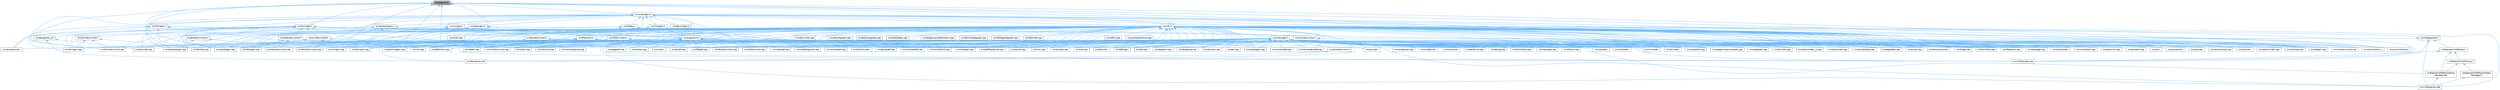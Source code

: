 digraph "src/section.h"
{
 // INTERACTIVE_SVG=YES
 // LATEX_PDF_SIZE
  bgcolor="transparent";
  edge [fontname=Helvetica,fontsize=10,labelfontname=Helvetica,labelfontsize=10];
  node [fontname=Helvetica,fontsize=10,shape=box,height=0.2,width=0.4];
  Node1 [id="Node000001",label="src/section.h",height=0.2,width=0.4,color="gray40", fillcolor="grey60", style="filled", fontcolor="black",tooltip=" "];
  Node1 -> Node2 [id="edge1_Node000001_Node000002",dir="back",color="steelblue1",style="solid",tooltip=" "];
  Node2 [id="Node000002",label="src/commentcnv.l",height=0.2,width=0.4,color="grey40", fillcolor="white", style="filled",URL="$d0/d47/commentcnv_8l.html",tooltip=" "];
  Node1 -> Node3 [id="edge2_Node000001_Node000003",dir="back",color="steelblue1",style="solid",tooltip=" "];
  Node3 [id="Node000003",label="src/commentscan.l",height=0.2,width=0.4,color="grey40", fillcolor="white", style="filled",URL="$d7/d5f/commentscan_8l.html",tooltip=" "];
  Node1 -> Node4 [id="edge3_Node000001_Node000004",dir="back",color="steelblue1",style="solid",tooltip=" "];
  Node4 [id="Node000004",label="src/definition.cpp",height=0.2,width=0.4,color="grey40", fillcolor="white", style="filled",URL="$d3/dea/definition_8cpp.html",tooltip=" "];
  Node1 -> Node5 [id="edge4_Node000001_Node000005",dir="back",color="steelblue1",style="solid",tooltip=" "];
  Node5 [id="Node000005",label="src/docbookgen.cpp",height=0.2,width=0.4,color="grey40", fillcolor="white", style="filled",URL="$d8/d29/docbookgen_8cpp.html",tooltip=" "];
  Node1 -> Node6 [id="edge5_Node000001_Node000006",dir="back",color="steelblue1",style="solid",tooltip=" "];
  Node6 [id="Node000006",label="src/docnode.h",height=0.2,width=0.4,color="grey40", fillcolor="white", style="filled",URL="$de/d2b/docnode_8h.html",tooltip=" "];
  Node6 -> Node7 [id="edge6_Node000006_Node000007",dir="back",color="steelblue1",style="solid",tooltip=" "];
  Node7 [id="Node000007",label="src/docbookvisitor.h",height=0.2,width=0.4,color="grey40", fillcolor="white", style="filled",URL="$de/dcd/docbookvisitor_8h.html",tooltip=" "];
  Node7 -> Node5 [id="edge7_Node000007_Node000005",dir="back",color="steelblue1",style="solid",tooltip=" "];
  Node7 -> Node8 [id="edge8_Node000007_Node000008",dir="back",color="steelblue1",style="solid",tooltip=" "];
  Node8 [id="Node000008",label="src/docbookvisitor.cpp",height=0.2,width=0.4,color="grey40", fillcolor="white", style="filled",URL="$dc/d05/docbookvisitor_8cpp.html",tooltip=" "];
  Node6 -> Node9 [id="edge9_Node000006_Node000009",dir="back",color="steelblue1",style="solid",tooltip=" "];
  Node9 [id="Node000009",label="src/docnode.cpp",height=0.2,width=0.4,color="grey40", fillcolor="white", style="filled",URL="$d0/d2b/docnode_8cpp.html",tooltip=" "];
  Node6 -> Node10 [id="edge10_Node000006_Node000010",dir="back",color="steelblue1",style="solid",tooltip=" "];
  Node10 [id="Node000010",label="src/docparser_p.h",height=0.2,width=0.4,color="grey40", fillcolor="white", style="filled",URL="$df/dc9/docparser__p_8h.html",tooltip="Private header shared between docparser.cpp and docnode.cpp."];
  Node10 -> Node9 [id="edge11_Node000010_Node000009",dir="back",color="steelblue1",style="solid",tooltip=" "];
  Node10 -> Node11 [id="edge12_Node000010_Node000011",dir="back",color="steelblue1",style="solid",tooltip=" "];
  Node11 [id="Node000011",label="src/docparser.cpp",height=0.2,width=0.4,color="grey40", fillcolor="white", style="filled",URL="$da/d17/docparser_8cpp.html",tooltip=" "];
  Node6 -> Node12 [id="edge13_Node000006_Node000012",dir="back",color="steelblue1",style="solid",tooltip=" "];
  Node12 [id="Node000012",label="src/doctokenizer.l",height=0.2,width=0.4,color="grey40", fillcolor="white", style="filled",URL="$d1/d39/doctokenizer_8l.html",tooltip=" "];
  Node6 -> Node13 [id="edge14_Node000006_Node000013",dir="back",color="steelblue1",style="solid",tooltip=" "];
  Node13 [id="Node000013",label="src/dotfilepatcher.cpp",height=0.2,width=0.4,color="grey40", fillcolor="white", style="filled",URL="$d9/d92/dotfilepatcher_8cpp.html",tooltip=" "];
  Node6 -> Node14 [id="edge15_Node000006_Node000014",dir="back",color="steelblue1",style="solid",tooltip=" "];
  Node14 [id="Node000014",label="src/htmldocvisitor.h",height=0.2,width=0.4,color="grey40", fillcolor="white", style="filled",URL="$d0/d71/htmldocvisitor_8h.html",tooltip=" "];
  Node14 -> Node15 [id="edge16_Node000014_Node000015",dir="back",color="steelblue1",style="solid",tooltip=" "];
  Node15 [id="Node000015",label="src/ftvhelp.cpp",height=0.2,width=0.4,color="grey40", fillcolor="white", style="filled",URL="$db/d41/ftvhelp_8cpp.html",tooltip=" "];
  Node14 -> Node16 [id="edge17_Node000014_Node000016",dir="back",color="steelblue1",style="solid",tooltip=" "];
  Node16 [id="Node000016",label="src/htmldocvisitor.cpp",height=0.2,width=0.4,color="grey40", fillcolor="white", style="filled",URL="$da/db0/htmldocvisitor_8cpp.html",tooltip=" "];
  Node14 -> Node17 [id="edge18_Node000014_Node000017",dir="back",color="steelblue1",style="solid",tooltip=" "];
  Node17 [id="Node000017",label="src/htmlgen.cpp",height=0.2,width=0.4,color="grey40", fillcolor="white", style="filled",URL="$d8/d6e/htmlgen_8cpp.html",tooltip=" "];
  Node6 -> Node17 [id="edge19_Node000006_Node000017",dir="back",color="steelblue1",style="solid",tooltip=" "];
  Node6 -> Node18 [id="edge20_Node000006_Node000018",dir="back",color="steelblue1",style="solid",tooltip=" "];
  Node18 [id="Node000018",label="src/latexdocvisitor.h",height=0.2,width=0.4,color="grey40", fillcolor="white", style="filled",URL="$d8/d99/latexdocvisitor_8h.html",tooltip=" "];
  Node18 -> Node19 [id="edge21_Node000018_Node000019",dir="back",color="steelblue1",style="solid",tooltip=" "];
  Node19 [id="Node000019",label="src/latexdocvisitor.cpp",height=0.2,width=0.4,color="grey40", fillcolor="white", style="filled",URL="$d1/d4e/latexdocvisitor_8cpp.html",tooltip=" "];
  Node18 -> Node20 [id="edge22_Node000018_Node000020",dir="back",color="steelblue1",style="solid",tooltip=" "];
  Node20 [id="Node000020",label="src/latexgen.cpp",height=0.2,width=0.4,color="grey40", fillcolor="white", style="filled",URL="$d4/d42/latexgen_8cpp.html",tooltip=" "];
  Node18 -> Node21 [id="edge23_Node000018_Node000021",dir="back",color="steelblue1",style="solid",tooltip=" "];
  Node21 [id="Node000021",label="src/util.cpp",height=0.2,width=0.4,color="grey40", fillcolor="white", style="filled",URL="$df/d2d/util_8cpp.html",tooltip=" "];
  Node6 -> Node20 [id="edge24_Node000006_Node000020",dir="back",color="steelblue1",style="solid",tooltip=" "];
  Node6 -> Node22 [id="edge25_Node000006_Node000022",dir="back",color="steelblue1",style="solid",tooltip=" "];
  Node22 [id="Node000022",label="src/layout.cpp",height=0.2,width=0.4,color="grey40", fillcolor="white", style="filled",URL="$db/d16/layout_8cpp.html",tooltip=" "];
  Node6 -> Node23 [id="edge26_Node000006_Node000023",dir="back",color="steelblue1",style="solid",tooltip=" "];
  Node23 [id="Node000023",label="src/mandocvisitor.h",height=0.2,width=0.4,color="grey40", fillcolor="white", style="filled",URL="$d6/d6e/mandocvisitor_8h.html",tooltip=" "];
  Node23 -> Node24 [id="edge27_Node000023_Node000024",dir="back",color="steelblue1",style="solid",tooltip=" "];
  Node24 [id="Node000024",label="src/mandocvisitor.cpp",height=0.2,width=0.4,color="grey40", fillcolor="white", style="filled",URL="$d8/dde/mandocvisitor_8cpp.html",tooltip=" "];
  Node23 -> Node25 [id="edge28_Node000023_Node000025",dir="back",color="steelblue1",style="solid",tooltip=" "];
  Node25 [id="Node000025",label="src/mangen.cpp",height=0.2,width=0.4,color="grey40", fillcolor="white", style="filled",URL="$d7/de7/mangen_8cpp.html",tooltip=" "];
  Node6 -> Node26 [id="edge29_Node000006_Node000026",dir="back",color="steelblue1",style="solid",tooltip=" "];
  Node26 [id="Node000026",label="src/msc.cpp",height=0.2,width=0.4,color="grey40", fillcolor="white", style="filled",URL="$db/d33/msc_8cpp.html",tooltip=" "];
  Node6 -> Node27 [id="edge30_Node000006_Node000027",dir="back",color="steelblue1",style="solid",tooltip=" "];
  Node27 [id="Node000027",label="src/perlmodgen.cpp",height=0.2,width=0.4,color="grey40", fillcolor="white", style="filled",URL="$de/dd0/perlmodgen_8cpp.html",tooltip=" "];
  Node6 -> Node28 [id="edge31_Node000006_Node000028",dir="back",color="steelblue1",style="solid",tooltip=" "];
  Node28 [id="Node000028",label="src/rtfdocvisitor.h",height=0.2,width=0.4,color="grey40", fillcolor="white", style="filled",URL="$d1/da7/rtfdocvisitor_8h.html",tooltip=" "];
  Node28 -> Node29 [id="edge32_Node000028_Node000029",dir="back",color="steelblue1",style="solid",tooltip=" "];
  Node29 [id="Node000029",label="src/rtfdocvisitor.cpp",height=0.2,width=0.4,color="grey40", fillcolor="white", style="filled",URL="$de/d9a/rtfdocvisitor_8cpp.html",tooltip=" "];
  Node28 -> Node30 [id="edge33_Node000028_Node000030",dir="back",color="steelblue1",style="solid",tooltip=" "];
  Node30 [id="Node000030",label="src/rtfgen.cpp",height=0.2,width=0.4,color="grey40", fillcolor="white", style="filled",URL="$d0/d9c/rtfgen_8cpp.html",tooltip=" "];
  Node6 -> Node31 [id="edge34_Node000006_Node000031",dir="back",color="steelblue1",style="solid",tooltip=" "];
  Node31 [id="Node000031",label="src/sqlite3gen.cpp",height=0.2,width=0.4,color="grey40", fillcolor="white", style="filled",URL="$d8/df8/sqlite3gen_8cpp.html",tooltip=" "];
  Node6 -> Node32 [id="edge35_Node000006_Node000032",dir="back",color="steelblue1",style="solid",tooltip=" "];
  Node32 [id="Node000032",label="src/textdocvisitor.h",height=0.2,width=0.4,color="grey40", fillcolor="white", style="filled",URL="$dd/d66/textdocvisitor_8h.html",tooltip=" "];
  Node32 -> Node33 [id="edge36_Node000032_Node000033",dir="back",color="steelblue1",style="solid",tooltip=" "];
  Node33 [id="Node000033",label="src/textdocvisitor.cpp",height=0.2,width=0.4,color="grey40", fillcolor="white", style="filled",URL="$d3/da6/textdocvisitor_8cpp.html",tooltip=" "];
  Node32 -> Node21 [id="edge37_Node000032_Node000021",dir="back",color="steelblue1",style="solid",tooltip=" "];
  Node6 -> Node34 [id="edge38_Node000006_Node000034",dir="back",color="steelblue1",style="solid",tooltip=" "];
  Node34 [id="Node000034",label="src/xmldocvisitor.h",height=0.2,width=0.4,color="grey40", fillcolor="white", style="filled",URL="$df/d2b/xmldocvisitor_8h.html",tooltip=" "];
  Node34 -> Node31 [id="edge39_Node000034_Node000031",dir="back",color="steelblue1",style="solid",tooltip=" "];
  Node34 -> Node35 [id="edge40_Node000034_Node000035",dir="back",color="steelblue1",style="solid",tooltip=" "];
  Node35 [id="Node000035",label="src/xmldocvisitor.cpp",height=0.2,width=0.4,color="grey40", fillcolor="white", style="filled",URL="$dd/db6/xmldocvisitor_8cpp.html",tooltip=" "];
  Node34 -> Node36 [id="edge41_Node000034_Node000036",dir="back",color="steelblue1",style="solid",tooltip=" "];
  Node36 [id="Node000036",label="src/xmlgen.cpp",height=0.2,width=0.4,color="grey40", fillcolor="white", style="filled",URL="$d0/dc3/xmlgen_8cpp.html",tooltip=" "];
  Node1 -> Node12 [id="edge42_Node000001_Node000012",dir="back",color="steelblue1",style="solid",tooltip=" "];
  Node1 -> Node37 [id="edge43_Node000001_Node000037",dir="back",color="steelblue1",style="solid",tooltip=" "];
  Node37 [id="Node000037",label="src/entry.cpp",height=0.2,width=0.4,color="grey40", fillcolor="white", style="filled",URL="$d2/dd2/entry_8cpp.html",tooltip=" "];
  Node1 -> Node38 [id="edge44_Node000001_Node000038",dir="back",color="steelblue1",style="solid",tooltip=" "];
  Node38 [id="Node000038",label="src/outputgen.h",height=0.2,width=0.4,color="grey40", fillcolor="white", style="filled",URL="$df/d06/outputgen_8h.html",tooltip=" "];
  Node38 -> Node39 [id="edge45_Node000038_Node000039",dir="back",color="steelblue1",style="solid",tooltip=" "];
  Node39 [id="Node000039",label="src/defgen.cpp",height=0.2,width=0.4,color="grey40", fillcolor="white", style="filled",URL="$d3/d17/defgen_8cpp.html",tooltip=" "];
  Node38 -> Node40 [id="edge46_Node000038_Node000040",dir="back",color="steelblue1",style="solid",tooltip=" "];
  Node40 [id="Node000040",label="src/devnullgen.h",height=0.2,width=0.4,color="grey40", fillcolor="white", style="filled",URL="$d8/de5/devnullgen_8h.html",tooltip=" "];
  Node40 -> Node41 [id="edge47_Node000040_Node000041",dir="back",color="steelblue1",style="solid",tooltip=" "];
  Node41 [id="Node000041",label="src/outputlist.h",height=0.2,width=0.4,color="grey40", fillcolor="white", style="filled",URL="$d2/db9/outputlist_8h.html",tooltip=" "];
  Node41 -> Node42 [id="edge48_Node000041_Node000042",dir="back",color="steelblue1",style="solid",tooltip=" "];
  Node42 [id="Node000042",label="src/classdef.cpp",height=0.2,width=0.4,color="grey40", fillcolor="white", style="filled",URL="$de/d89/classdef_8cpp.html",tooltip=" "];
  Node41 -> Node43 [id="edge49_Node000041_Node000043",dir="back",color="steelblue1",style="solid",tooltip=" "];
  Node43 [id="Node000043",label="src/classlist.cpp",height=0.2,width=0.4,color="grey40", fillcolor="white", style="filled",URL="$d6/d10/classlist_8cpp.html",tooltip=" "];
  Node41 -> Node44 [id="edge50_Node000041_Node000044",dir="back",color="steelblue1",style="solid",tooltip=" "];
  Node44 [id="Node000044",label="src/code.l",height=0.2,width=0.4,color="grey40", fillcolor="white", style="filled",URL="$da/d1f/code_8l.html",tooltip=" "];
  Node41 -> Node45 [id="edge51_Node000041_Node000045",dir="back",color="steelblue1",style="solid",tooltip=" "];
  Node45 [id="Node000045",label="src/codefragment.cpp",height=0.2,width=0.4,color="grey40", fillcolor="white", style="filled",URL="$dd/d4a/codefragment_8cpp.html",tooltip=" "];
  Node41 -> Node46 [id="edge52_Node000041_Node000046",dir="back",color="steelblue1",style="solid",tooltip=" "];
  Node46 [id="Node000046",label="src/conceptdef.cpp",height=0.2,width=0.4,color="grey40", fillcolor="white", style="filled",URL="$d8/d0a/conceptdef_8cpp.html",tooltip=" "];
  Node41 -> Node4 [id="edge53_Node000041_Node000004",dir="back",color="steelblue1",style="solid",tooltip=" "];
  Node41 -> Node47 [id="edge54_Node000041_Node000047",dir="back",color="steelblue1",style="solid",tooltip=" "];
  Node47 [id="Node000047",label="src/dirdef.cpp",height=0.2,width=0.4,color="grey40", fillcolor="white", style="filled",URL="$d8/d52/dirdef_8cpp.html",tooltip=" "];
  Node41 -> Node5 [id="edge55_Node000041_Node000005",dir="back",color="steelblue1",style="solid",tooltip=" "];
  Node41 -> Node48 [id="edge56_Node000041_Node000048",dir="back",color="steelblue1",style="solid",tooltip=" "];
  Node48 [id="Node000048",label="src/doxygen.cpp",height=0.2,width=0.4,color="grey40", fillcolor="white", style="filled",URL="$dc/d98/doxygen_8cpp.html",tooltip=" "];
  Node41 -> Node49 [id="edge57_Node000041_Node000049",dir="back",color="steelblue1",style="solid",tooltip=" "];
  Node49 [id="Node000049",label="src/filedef.cpp",height=0.2,width=0.4,color="grey40", fillcolor="white", style="filled",URL="$d6/ddc/filedef_8cpp.html",tooltip=" "];
  Node41 -> Node50 [id="edge58_Node000041_Node000050",dir="back",color="steelblue1",style="solid",tooltip=" "];
  Node50 [id="Node000050",label="src/fileparser.cpp",height=0.2,width=0.4,color="grey40", fillcolor="white", style="filled",URL="$d9/d74/fileparser_8cpp.html",tooltip=" "];
  Node41 -> Node51 [id="edge59_Node000041_Node000051",dir="back",color="steelblue1",style="solid",tooltip=" "];
  Node51 [id="Node000051",label="src/fortrancode.l",height=0.2,width=0.4,color="grey40", fillcolor="white", style="filled",URL="$d9/d5b/fortrancode_8l.html",tooltip=" "];
  Node41 -> Node15 [id="edge60_Node000041_Node000015",dir="back",color="steelblue1",style="solid",tooltip=" "];
  Node41 -> Node52 [id="edge61_Node000041_Node000052",dir="back",color="steelblue1",style="solid",tooltip=" "];
  Node52 [id="Node000052",label="src/groupdef.cpp",height=0.2,width=0.4,color="grey40", fillcolor="white", style="filled",URL="$d6/d42/groupdef_8cpp.html",tooltip=" "];
  Node41 -> Node16 [id="edge62_Node000041_Node000016",dir="back",color="steelblue1",style="solid",tooltip=" "];
  Node41 -> Node17 [id="edge63_Node000041_Node000017",dir="back",color="steelblue1",style="solid",tooltip=" "];
  Node41 -> Node53 [id="edge64_Node000041_Node000053",dir="back",color="steelblue1",style="solid",tooltip=" "];
  Node53 [id="Node000053",label="src/index.cpp",height=0.2,width=0.4,color="grey40", fillcolor="white", style="filled",URL="$db/d14/index_8cpp.html",tooltip="This file contains functions for the various index pages."];
  Node41 -> Node19 [id="edge65_Node000041_Node000019",dir="back",color="steelblue1",style="solid",tooltip=" "];
  Node41 -> Node20 [id="edge66_Node000041_Node000020",dir="back",color="steelblue1",style="solid",tooltip=" "];
  Node41 -> Node54 [id="edge67_Node000041_Node000054",dir="back",color="steelblue1",style="solid",tooltip=" "];
  Node54 [id="Node000054",label="src/lexcode.l",height=0.2,width=0.4,color="grey40", fillcolor="white", style="filled",URL="$d0/d7e/lexcode_8l.html",tooltip=" "];
  Node41 -> Node25 [id="edge68_Node000041_Node000025",dir="back",color="steelblue1",style="solid",tooltip=" "];
  Node41 -> Node55 [id="edge69_Node000041_Node000055",dir="back",color="steelblue1",style="solid",tooltip=" "];
  Node55 [id="Node000055",label="src/memberdef.cpp",height=0.2,width=0.4,color="grey40", fillcolor="white", style="filled",URL="$d0/d72/memberdef_8cpp.html",tooltip=" "];
  Node41 -> Node56 [id="edge70_Node000041_Node000056",dir="back",color="steelblue1",style="solid",tooltip=" "];
  Node56 [id="Node000056",label="src/membergroup.cpp",height=0.2,width=0.4,color="grey40", fillcolor="white", style="filled",URL="$d6/d18/membergroup_8cpp.html",tooltip=" "];
  Node41 -> Node57 [id="edge71_Node000041_Node000057",dir="back",color="steelblue1",style="solid",tooltip=" "];
  Node57 [id="Node000057",label="src/memberlist.cpp",height=0.2,width=0.4,color="grey40", fillcolor="white", style="filled",URL="$d0/d14/memberlist_8cpp.html",tooltip=" "];
  Node41 -> Node58 [id="edge72_Node000041_Node000058",dir="back",color="steelblue1",style="solid",tooltip=" "];
  Node58 [id="Node000058",label="src/moduledef.cpp",height=0.2,width=0.4,color="grey40", fillcolor="white", style="filled",URL="$dd/d5c/moduledef_8cpp.html",tooltip=" "];
  Node41 -> Node59 [id="edge73_Node000041_Node000059",dir="back",color="steelblue1",style="solid",tooltip=" "];
  Node59 [id="Node000059",label="src/namespacedef.cpp",height=0.2,width=0.4,color="grey40", fillcolor="white", style="filled",URL="$d7/d1c/namespacedef_8cpp.html",tooltip=" "];
  Node41 -> Node60 [id="edge74_Node000041_Node000060",dir="back",color="steelblue1",style="solid",tooltip=" "];
  Node60 [id="Node000060",label="src/outputlist.cpp",height=0.2,width=0.4,color="grey40", fillcolor="white", style="filled",URL="$db/dd8/outputlist_8cpp.html",tooltip=" "];
  Node41 -> Node61 [id="edge75_Node000041_Node000061",dir="back",color="steelblue1",style="solid",tooltip=" "];
  Node61 [id="Node000061",label="src/pagedef.cpp",height=0.2,width=0.4,color="grey40", fillcolor="white", style="filled",URL="$d9/db4/pagedef_8cpp.html",tooltip=" "];
  Node41 -> Node62 [id="edge76_Node000041_Node000062",dir="back",color="steelblue1",style="solid",tooltip=" "];
  Node62 [id="Node000062",label="src/pycode.l",height=0.2,width=0.4,color="grey40", fillcolor="white", style="filled",URL="$d3/ded/pycode_8l.html",tooltip=" "];
  Node41 -> Node30 [id="edge77_Node000041_Node000030",dir="back",color="steelblue1",style="solid",tooltip=" "];
  Node41 -> Node63 [id="edge78_Node000041_Node000063",dir="back",color="steelblue1",style="solid",tooltip=" "];
  Node63 [id="Node000063",label="src/sqlcode.l",height=0.2,width=0.4,color="grey40", fillcolor="white", style="filled",URL="$d2/dda/sqlcode_8l.html",tooltip=" "];
  Node41 -> Node31 [id="edge79_Node000041_Node000031",dir="back",color="steelblue1",style="solid",tooltip=" "];
  Node41 -> Node64 [id="edge80_Node000041_Node000064",dir="back",color="steelblue1",style="solid",tooltip=" "];
  Node64 [id="Node000064",label="src/tooltip.cpp",height=0.2,width=0.4,color="grey40", fillcolor="white", style="filled",URL="$d7/d56/tooltip_8cpp.html",tooltip=" "];
  Node41 -> Node21 [id="edge81_Node000041_Node000021",dir="back",color="steelblue1",style="solid",tooltip=" "];
  Node41 -> Node65 [id="edge82_Node000041_Node000065",dir="back",color="steelblue1",style="solid",tooltip=" "];
  Node65 [id="Node000065",label="src/vhdlcode.l",height=0.2,width=0.4,color="grey40", fillcolor="white", style="filled",URL="$d5/d6a/vhdlcode_8l.html",tooltip=" "];
  Node41 -> Node66 [id="edge83_Node000041_Node000066",dir="back",color="steelblue1",style="solid",tooltip=" "];
  Node66 [id="Node000066",label="src/vhdldocgen.cpp",height=0.2,width=0.4,color="grey40", fillcolor="white", style="filled",URL="$de/dea/vhdldocgen_8cpp.html",tooltip=" "];
  Node41 -> Node67 [id="edge84_Node000041_Node000067",dir="back",color="steelblue1",style="solid",tooltip=" "];
  Node67 [id="Node000067",label="src/vhdljjparser.cpp",height=0.2,width=0.4,color="grey40", fillcolor="white", style="filled",URL="$d1/d86/vhdljjparser_8cpp.html",tooltip=" "];
  Node41 -> Node68 [id="edge85_Node000041_Node000068",dir="back",color="steelblue1",style="solid",tooltip=" "];
  Node68 [id="Node000068",label="src/xmlcode.l",height=0.2,width=0.4,color="grey40", fillcolor="white", style="filled",URL="$dc/dc1/xmlcode_8l.html",tooltip=" "];
  Node41 -> Node36 [id="edge86_Node000041_Node000036",dir="back",color="steelblue1",style="solid",tooltip=" "];
  Node38 -> Node5 [id="edge87_Node000038_Node000005",dir="back",color="steelblue1",style="solid",tooltip=" "];
  Node38 -> Node69 [id="edge88_Node000038_Node000069",dir="back",color="steelblue1",style="solid",tooltip=" "];
  Node69 [id="Node000069",label="src/docbookgen.h",height=0.2,width=0.4,color="grey40", fillcolor="white", style="filled",URL="$de/dea/docbookgen_8h.html",tooltip=" "];
  Node69 -> Node5 [id="edge89_Node000069_Node000005",dir="back",color="steelblue1",style="solid",tooltip=" "];
  Node69 -> Node8 [id="edge90_Node000069_Node000008",dir="back",color="steelblue1",style="solid",tooltip=" "];
  Node69 -> Node48 [id="edge91_Node000069_Node000048",dir="back",color="steelblue1",style="solid",tooltip=" "];
  Node69 -> Node41 [id="edge92_Node000069_Node000041",dir="back",color="steelblue1",style="solid",tooltip=" "];
  Node38 -> Node8 [id="edge93_Node000038_Node000008",dir="back",color="steelblue1",style="solid",tooltip=" "];
  Node38 -> Node50 [id="edge94_Node000038_Node000050",dir="back",color="steelblue1",style="solid",tooltip=" "];
  Node38 -> Node16 [id="edge95_Node000038_Node000016",dir="back",color="steelblue1",style="solid",tooltip=" "];
  Node38 -> Node70 [id="edge96_Node000038_Node000070",dir="back",color="steelblue1",style="solid",tooltip=" "];
  Node70 [id="Node000070",label="src/htmlgen.h",height=0.2,width=0.4,color="grey40", fillcolor="white", style="filled",URL="$d8/d56/htmlgen_8h.html",tooltip=" "];
  Node70 -> Node48 [id="edge97_Node000070_Node000048",dir="back",color="steelblue1",style="solid",tooltip=" "];
  Node70 -> Node15 [id="edge98_Node000070_Node000015",dir="back",color="steelblue1",style="solid",tooltip=" "];
  Node70 -> Node16 [id="edge99_Node000070_Node000016",dir="back",color="steelblue1",style="solid",tooltip=" "];
  Node70 -> Node17 [id="edge100_Node000070_Node000017",dir="back",color="steelblue1",style="solid",tooltip=" "];
  Node70 -> Node53 [id="edge101_Node000070_Node000053",dir="back",color="steelblue1",style="solid",tooltip=" "];
  Node70 -> Node41 [id="edge102_Node000070_Node000041",dir="back",color="steelblue1",style="solid",tooltip=" "];
  Node38 -> Node19 [id="edge103_Node000038_Node000019",dir="back",color="steelblue1",style="solid",tooltip=" "];
  Node38 -> Node71 [id="edge104_Node000038_Node000071",dir="back",color="steelblue1",style="solid",tooltip=" "];
  Node71 [id="Node000071",label="src/latexgen.h",height=0.2,width=0.4,color="grey40", fillcolor="white", style="filled",URL="$d6/d9c/latexgen_8h.html",tooltip=" "];
  Node71 -> Node48 [id="edge105_Node000071_Node000048",dir="back",color="steelblue1",style="solid",tooltip=" "];
  Node71 -> Node72 [id="edge106_Node000071_Node000072",dir="back",color="steelblue1",style="solid",tooltip=" "];
  Node72 [id="Node000072",label="src/formula.cpp",height=0.2,width=0.4,color="grey40", fillcolor="white", style="filled",URL="$d7/d5b/formula_8cpp.html",tooltip=" "];
  Node71 -> Node19 [id="edge107_Node000071_Node000019",dir="back",color="steelblue1",style="solid",tooltip=" "];
  Node71 -> Node20 [id="edge108_Node000071_Node000020",dir="back",color="steelblue1",style="solid",tooltip=" "];
  Node71 -> Node41 [id="edge109_Node000071_Node000041",dir="back",color="steelblue1",style="solid",tooltip=" "];
  Node38 -> Node54 [id="edge110_Node000038_Node000054",dir="back",color="steelblue1",style="solid",tooltip=" "];
  Node38 -> Node24 [id="edge111_Node000038_Node000024",dir="back",color="steelblue1",style="solid",tooltip=" "];
  Node38 -> Node73 [id="edge112_Node000038_Node000073",dir="back",color="steelblue1",style="solid",tooltip=" "];
  Node73 [id="Node000073",label="src/mangen.h",height=0.2,width=0.4,color="grey40", fillcolor="white", style="filled",URL="$da/dc0/mangen_8h.html",tooltip=" "];
  Node73 -> Node48 [id="edge113_Node000073_Node000048",dir="back",color="steelblue1",style="solid",tooltip=" "];
  Node73 -> Node25 [id="edge114_Node000073_Node000025",dir="back",color="steelblue1",style="solid",tooltip=" "];
  Node73 -> Node41 [id="edge115_Node000073_Node000041",dir="back",color="steelblue1",style="solid",tooltip=" "];
  Node38 -> Node74 [id="edge116_Node000038_Node000074",dir="back",color="steelblue1",style="solid",tooltip=" "];
  Node74 [id="Node000074",label="src/outputgen.cpp",height=0.2,width=0.4,color="grey40", fillcolor="white", style="filled",URL="$d0/d17/outputgen_8cpp.html",tooltip=" "];
  Node38 -> Node60 [id="edge117_Node000038_Node000060",dir="back",color="steelblue1",style="solid",tooltip=" "];
  Node38 -> Node41 [id="edge118_Node000038_Node000041",dir="back",color="steelblue1",style="solid",tooltip=" "];
  Node38 -> Node29 [id="edge119_Node000038_Node000029",dir="back",color="steelblue1",style="solid",tooltip=" "];
  Node38 -> Node75 [id="edge120_Node000038_Node000075",dir="back",color="steelblue1",style="solid",tooltip=" "];
  Node75 [id="Node000075",label="src/rtfgen.h",height=0.2,width=0.4,color="grey40", fillcolor="white", style="filled",URL="$d4/daa/rtfgen_8h.html",tooltip=" "];
  Node75 -> Node48 [id="edge121_Node000075_Node000048",dir="back",color="steelblue1",style="solid",tooltip=" "];
  Node75 -> Node41 [id="edge122_Node000075_Node000041",dir="back",color="steelblue1",style="solid",tooltip=" "];
  Node75 -> Node29 [id="edge123_Node000075_Node000029",dir="back",color="steelblue1",style="solid",tooltip=" "];
  Node75 -> Node30 [id="edge124_Node000075_Node000030",dir="back",color="steelblue1",style="solid",tooltip=" "];
  Node38 -> Node76 [id="edge125_Node000038_Node000076",dir="back",color="steelblue1",style="solid",tooltip=" "];
  Node76 [id="Node000076",label="src/util.h",height=0.2,width=0.4,color="grey40", fillcolor="white", style="filled",URL="$d8/d3c/util_8h.html",tooltip="A bunch of utility functions."];
  Node76 -> Node77 [id="edge126_Node000076_Node000077",dir="back",color="steelblue1",style="solid",tooltip=" "];
  Node77 [id="Node000077",label="src/aliases.cpp",height=0.2,width=0.4,color="grey40", fillcolor="white", style="filled",URL="$d5/dd8/aliases_8cpp.html",tooltip=" "];
  Node76 -> Node78 [id="edge127_Node000076_Node000078",dir="back",color="steelblue1",style="solid",tooltip=" "];
  Node78 [id="Node000078",label="src/cite.cpp",height=0.2,width=0.4,color="grey40", fillcolor="white", style="filled",URL="$d5/d0b/cite_8cpp.html",tooltip=" "];
  Node76 -> Node42 [id="edge128_Node000076_Node000042",dir="back",color="steelblue1",style="solid",tooltip=" "];
  Node76 -> Node43 [id="edge129_Node000076_Node000043",dir="back",color="steelblue1",style="solid",tooltip=" "];
  Node76 -> Node44 [id="edge130_Node000076_Node000044",dir="back",color="steelblue1",style="solid",tooltip=" "];
  Node76 -> Node45 [id="edge131_Node000076_Node000045",dir="back",color="steelblue1",style="solid",tooltip=" "];
  Node76 -> Node2 [id="edge132_Node000076_Node000002",dir="back",color="steelblue1",style="solid",tooltip=" "];
  Node76 -> Node3 [id="edge133_Node000076_Node000003",dir="back",color="steelblue1",style="solid",tooltip=" "];
  Node76 -> Node46 [id="edge134_Node000076_Node000046",dir="back",color="steelblue1",style="solid",tooltip=" "];
  Node76 -> Node79 [id="edge135_Node000076_Node000079",dir="back",color="steelblue1",style="solid",tooltip=" "];
  Node79 [id="Node000079",label="src/declinfo.l",height=0.2,width=0.4,color="grey40", fillcolor="white", style="filled",URL="$d8/d0f/declinfo_8l.html",tooltip=" "];
  Node76 -> Node80 [id="edge136_Node000076_Node000080",dir="back",color="steelblue1",style="solid",tooltip=" "];
  Node80 [id="Node000080",label="src/defargs.l",height=0.2,width=0.4,color="grey40", fillcolor="white", style="filled",URL="$de/df3/defargs_8l.html",tooltip=" "];
  Node76 -> Node39 [id="edge137_Node000076_Node000039",dir="back",color="steelblue1",style="solid",tooltip=" "];
  Node76 -> Node4 [id="edge138_Node000076_Node000004",dir="back",color="steelblue1",style="solid",tooltip=" "];
  Node76 -> Node81 [id="edge139_Node000076_Node000081",dir="back",color="steelblue1",style="solid",tooltip=" "];
  Node81 [id="Node000081",label="src/dia.cpp",height=0.2,width=0.4,color="grey40", fillcolor="white", style="filled",URL="$d1/df5/dia_8cpp.html",tooltip=" "];
  Node76 -> Node82 [id="edge140_Node000076_Node000082",dir="back",color="steelblue1",style="solid",tooltip=" "];
  Node82 [id="Node000082",label="src/diagram.cpp",height=0.2,width=0.4,color="grey40", fillcolor="white", style="filled",URL="$da/d0d/diagram_8cpp.html",tooltip=" "];
  Node76 -> Node47 [id="edge141_Node000076_Node000047",dir="back",color="steelblue1",style="solid",tooltip=" "];
  Node76 -> Node5 [id="edge142_Node000076_Node000005",dir="back",color="steelblue1",style="solid",tooltip=" "];
  Node76 -> Node8 [id="edge143_Node000076_Node000008",dir="back",color="steelblue1",style="solid",tooltip=" "];
  Node76 -> Node83 [id="edge144_Node000076_Node000083",dir="back",color="steelblue1",style="solid",tooltip=" "];
  Node83 [id="Node000083",label="src/docgroup.cpp",height=0.2,width=0.4,color="grey40", fillcolor="white", style="filled",URL="$d3/d36/docgroup_8cpp.html",tooltip=" "];
  Node76 -> Node9 [id="edge145_Node000076_Node000009",dir="back",color="steelblue1",style="solid",tooltip=" "];
  Node76 -> Node11 [id="edge146_Node000076_Node000011",dir="back",color="steelblue1",style="solid",tooltip=" "];
  Node76 -> Node84 [id="edge147_Node000076_Node000084",dir="back",color="steelblue1",style="solid",tooltip=" "];
  Node84 [id="Node000084",label="src/docsets.cpp",height=0.2,width=0.4,color="grey40", fillcolor="white", style="filled",URL="$d7/d8f/docsets_8cpp.html",tooltip=" "];
  Node76 -> Node85 [id="edge148_Node000076_Node000085",dir="back",color="steelblue1",style="solid",tooltip=" "];
  Node85 [id="Node000085",label="src/docvisitor.cpp",height=0.2,width=0.4,color="grey40", fillcolor="white", style="filled",URL="$da/d39/docvisitor_8cpp.html",tooltip=" "];
  Node76 -> Node86 [id="edge149_Node000076_Node000086",dir="back",color="steelblue1",style="solid",tooltip=" "];
  Node86 [id="Node000086",label="src/dot.cpp",height=0.2,width=0.4,color="grey40", fillcolor="white", style="filled",URL="$de/daa/dot_8cpp.html",tooltip=" "];
  Node76 -> Node87 [id="edge150_Node000076_Node000087",dir="back",color="steelblue1",style="solid",tooltip=" "];
  Node87 [id="Node000087",label="src/dotcallgraph.cpp",height=0.2,width=0.4,color="grey40", fillcolor="white", style="filled",URL="$d4/dd5/dotcallgraph_8cpp.html",tooltip=" "];
  Node76 -> Node88 [id="edge151_Node000076_Node000088",dir="back",color="steelblue1",style="solid",tooltip=" "];
  Node88 [id="Node000088",label="src/dotclassgraph.cpp",height=0.2,width=0.4,color="grey40", fillcolor="white", style="filled",URL="$d4/dcd/dotclassgraph_8cpp.html",tooltip=" "];
  Node76 -> Node89 [id="edge152_Node000076_Node000089",dir="back",color="steelblue1",style="solid",tooltip=" "];
  Node89 [id="Node000089",label="src/dotdirdeps.cpp",height=0.2,width=0.4,color="grey40", fillcolor="white", style="filled",URL="$da/d45/dotdirdeps_8cpp.html",tooltip=" "];
  Node76 -> Node13 [id="edge153_Node000076_Node000013",dir="back",color="steelblue1",style="solid",tooltip=" "];
  Node76 -> Node90 [id="edge154_Node000076_Node000090",dir="back",color="steelblue1",style="solid",tooltip=" "];
  Node90 [id="Node000090",label="src/dotgfxhierarchytable.cpp",height=0.2,width=0.4,color="grey40", fillcolor="white", style="filled",URL="$d4/d09/dotgfxhierarchytable_8cpp.html",tooltip=" "];
  Node76 -> Node91 [id="edge155_Node000076_Node000091",dir="back",color="steelblue1",style="solid",tooltip=" "];
  Node91 [id="Node000091",label="src/dotgraph.cpp",height=0.2,width=0.4,color="grey40", fillcolor="white", style="filled",URL="$de/d45/dotgraph_8cpp.html",tooltip=" "];
  Node76 -> Node92 [id="edge156_Node000076_Node000092",dir="back",color="steelblue1",style="solid",tooltip=" "];
  Node92 [id="Node000092",label="src/dotgroupcollaboration.cpp",height=0.2,width=0.4,color="grey40", fillcolor="white", style="filled",URL="$d1/d86/dotgroupcollaboration_8cpp.html",tooltip=" "];
  Node76 -> Node93 [id="edge157_Node000076_Node000093",dir="back",color="steelblue1",style="solid",tooltip=" "];
  Node93 [id="Node000093",label="src/dotincldepgraph.cpp",height=0.2,width=0.4,color="grey40", fillcolor="white", style="filled",URL="$da/d57/dotincldepgraph_8cpp.html",tooltip=" "];
  Node76 -> Node94 [id="edge158_Node000076_Node000094",dir="back",color="steelblue1",style="solid",tooltip=" "];
  Node94 [id="Node000094",label="src/dotlegendgraph.cpp",height=0.2,width=0.4,color="grey40", fillcolor="white", style="filled",URL="$d4/d33/dotlegendgraph_8cpp.html",tooltip=" "];
  Node76 -> Node95 [id="edge159_Node000076_Node000095",dir="back",color="steelblue1",style="solid",tooltip=" "];
  Node95 [id="Node000095",label="src/dotnode.cpp",height=0.2,width=0.4,color="grey40", fillcolor="white", style="filled",URL="$df/d58/dotnode_8cpp.html",tooltip=" "];
  Node76 -> Node96 [id="edge160_Node000076_Node000096",dir="back",color="steelblue1",style="solid",tooltip=" "];
  Node96 [id="Node000096",label="src/dotrunner.cpp",height=0.2,width=0.4,color="grey40", fillcolor="white", style="filled",URL="$d1/dfe/dotrunner_8cpp.html",tooltip=" "];
  Node76 -> Node48 [id="edge161_Node000076_Node000048",dir="back",color="steelblue1",style="solid",tooltip=" "];
  Node76 -> Node97 [id="edge162_Node000076_Node000097",dir="back",color="steelblue1",style="solid",tooltip=" "];
  Node97 [id="Node000097",label="src/eclipsehelp.cpp",height=0.2,width=0.4,color="grey40", fillcolor="white", style="filled",URL="$d8/d56/eclipsehelp_8cpp.html",tooltip=" "];
  Node76 -> Node98 [id="edge163_Node000076_Node000098",dir="back",color="steelblue1",style="solid",tooltip=" "];
  Node98 [id="Node000098",label="src/emoji.cpp",height=0.2,width=0.4,color="grey40", fillcolor="white", style="filled",URL="$d2/d38/emoji_8cpp.html",tooltip=" "];
  Node76 -> Node37 [id="edge164_Node000076_Node000037",dir="back",color="steelblue1",style="solid",tooltip=" "];
  Node76 -> Node49 [id="edge165_Node000076_Node000049",dir="back",color="steelblue1",style="solid",tooltip=" "];
  Node76 -> Node99 [id="edge166_Node000076_Node000099",dir="back",color="steelblue1",style="solid",tooltip=" "];
  Node99 [id="Node000099",label="src/filename.h",height=0.2,width=0.4,color="grey40", fillcolor="white", style="filled",URL="$dc/dd6/filename_8h.html",tooltip=" "];
  Node99 -> Node44 [id="edge167_Node000099_Node000044",dir="back",color="steelblue1",style="solid",tooltip=" "];
  Node99 -> Node39 [id="edge168_Node000099_Node000039",dir="back",color="steelblue1",style="solid",tooltip=" "];
  Node99 -> Node47 [id="edge169_Node000099_Node000047",dir="back",color="steelblue1",style="solid",tooltip=" "];
  Node99 -> Node5 [id="edge170_Node000099_Node000005",dir="back",color="steelblue1",style="solid",tooltip=" "];
  Node99 -> Node8 [id="edge171_Node000099_Node000008",dir="back",color="steelblue1",style="solid",tooltip=" "];
  Node99 -> Node48 [id="edge172_Node000099_Node000048",dir="back",color="steelblue1",style="solid",tooltip=" "];
  Node99 -> Node49 [id="edge173_Node000099_Node000049",dir="back",color="steelblue1",style="solid",tooltip=" "];
  Node99 -> Node53 [id="edge174_Node000099_Node000053",dir="back",color="steelblue1",style="solid",tooltip=" "];
  Node99 -> Node20 [id="edge175_Node000099_Node000020",dir="back",color="steelblue1",style="solid",tooltip=" "];
  Node99 -> Node27 [id="edge176_Node000099_Node000027",dir="back",color="steelblue1",style="solid",tooltip=" "];
  Node99 -> Node30 [id="edge177_Node000099_Node000030",dir="back",color="steelblue1",style="solid",tooltip=" "];
  Node99 -> Node100 [id="edge178_Node000099_Node000100",dir="back",color="steelblue1",style="solid",tooltip=" "];
  Node100 [id="Node000100",label="src/searchindex_js.cpp",height=0.2,width=0.4,color="grey40", fillcolor="white", style="filled",URL="$d9/d2f/searchindex__js_8cpp.html",tooltip=" "];
  Node99 -> Node31 [id="edge179_Node000099_Node000031",dir="back",color="steelblue1",style="solid",tooltip=" "];
  Node99 -> Node101 [id="edge180_Node000099_Node000101",dir="back",color="steelblue1",style="solid",tooltip=" "];
  Node101 [id="Node000101",label="src/tagreader.cpp",height=0.2,width=0.4,color="grey40", fillcolor="white", style="filled",URL="$d4/d7b/tagreader_8cpp.html",tooltip=" "];
  Node99 -> Node21 [id="edge181_Node000099_Node000021",dir="back",color="steelblue1",style="solid",tooltip=" "];
  Node99 -> Node66 [id="edge182_Node000099_Node000066",dir="back",color="steelblue1",style="solid",tooltip=" "];
  Node99 -> Node35 [id="edge183_Node000099_Node000035",dir="back",color="steelblue1",style="solid",tooltip=" "];
  Node99 -> Node36 [id="edge184_Node000099_Node000036",dir="back",color="steelblue1",style="solid",tooltip=" "];
  Node76 -> Node72 [id="edge185_Node000076_Node000072",dir="back",color="steelblue1",style="solid",tooltip=" "];
  Node76 -> Node51 [id="edge186_Node000076_Node000051",dir="back",color="steelblue1",style="solid",tooltip=" "];
  Node76 -> Node102 [id="edge187_Node000076_Node000102",dir="back",color="steelblue1",style="solid",tooltip=" "];
  Node102 [id="Node000102",label="src/fortranscanner.l",height=0.2,width=0.4,color="grey40", fillcolor="white", style="filled",URL="$dd/d00/fortranscanner_8l.html",tooltip=" "];
  Node76 -> Node15 [id="edge188_Node000076_Node000015",dir="back",color="steelblue1",style="solid",tooltip=" "];
  Node76 -> Node52 [id="edge189_Node000076_Node000052",dir="back",color="steelblue1",style="solid",tooltip=" "];
  Node76 -> Node103 [id="edge190_Node000076_Node000103",dir="back",color="steelblue1",style="solid",tooltip=" "];
  Node103 [id="Node000103",label="src/htags.cpp",height=0.2,width=0.4,color="grey40", fillcolor="white", style="filled",URL="$d9/db7/htags_8cpp.html",tooltip=" "];
  Node76 -> Node16 [id="edge191_Node000076_Node000016",dir="back",color="steelblue1",style="solid",tooltip=" "];
  Node76 -> Node17 [id="edge192_Node000076_Node000017",dir="back",color="steelblue1",style="solid",tooltip=" "];
  Node76 -> Node104 [id="edge193_Node000076_Node000104",dir="back",color="steelblue1",style="solid",tooltip=" "];
  Node104 [id="Node000104",label="src/htmlhelp.cpp",height=0.2,width=0.4,color="grey40", fillcolor="white", style="filled",URL="$d3/d4b/htmlhelp_8cpp.html",tooltip=" "];
  Node76 -> Node53 [id="edge194_Node000076_Node000053",dir="back",color="steelblue1",style="solid",tooltip=" "];
  Node76 -> Node105 [id="edge195_Node000076_Node000105",dir="back",color="steelblue1",style="solid",tooltip=" "];
  Node105 [id="Node000105",label="src/language.cpp",height=0.2,width=0.4,color="grey40", fillcolor="white", style="filled",URL="$d2/d48/language_8cpp.html",tooltip=" "];
  Node76 -> Node19 [id="edge196_Node000076_Node000019",dir="back",color="steelblue1",style="solid",tooltip=" "];
  Node76 -> Node20 [id="edge197_Node000076_Node000020",dir="back",color="steelblue1",style="solid",tooltip=" "];
  Node76 -> Node22 [id="edge198_Node000076_Node000022",dir="back",color="steelblue1",style="solid",tooltip=" "];
  Node76 -> Node106 [id="edge199_Node000076_Node000106",dir="back",color="steelblue1",style="solid",tooltip=" "];
  Node106 [id="Node000106",label="src/lexscanner.l",height=0.2,width=0.4,color="grey40", fillcolor="white", style="filled",URL="$d4/d7d/lexscanner_8l.html",tooltip=" "];
  Node76 -> Node24 [id="edge200_Node000076_Node000024",dir="back",color="steelblue1",style="solid",tooltip=" "];
  Node76 -> Node25 [id="edge201_Node000076_Node000025",dir="back",color="steelblue1",style="solid",tooltip=" "];
  Node76 -> Node107 [id="edge202_Node000076_Node000107",dir="back",color="steelblue1",style="solid",tooltip=" "];
  Node107 [id="Node000107",label="src/markdown.cpp",height=0.2,width=0.4,color="grey40", fillcolor="white", style="filled",URL="$de/d04/markdown_8cpp.html",tooltip=" "];
  Node76 -> Node55 [id="edge203_Node000076_Node000055",dir="back",color="steelblue1",style="solid",tooltip=" "];
  Node76 -> Node56 [id="edge204_Node000076_Node000056",dir="back",color="steelblue1",style="solid",tooltip=" "];
  Node76 -> Node57 [id="edge205_Node000076_Node000057",dir="back",color="steelblue1",style="solid",tooltip=" "];
  Node76 -> Node108 [id="edge206_Node000076_Node000108",dir="back",color="steelblue1",style="solid",tooltip=" "];
  Node108 [id="Node000108",label="src/message.h",height=0.2,width=0.4,color="grey40", fillcolor="white", style="filled",URL="$d2/d0d/message_8h.html",tooltip=" "];
  Node108 -> Node77 [id="edge207_Node000108_Node000077",dir="back",color="steelblue1",style="solid",tooltip=" "];
  Node108 -> Node78 [id="edge208_Node000108_Node000078",dir="back",color="steelblue1",style="solid",tooltip=" "];
  Node108 -> Node42 [id="edge209_Node000108_Node000042",dir="back",color="steelblue1",style="solid",tooltip=" "];
  Node108 -> Node44 [id="edge210_Node000108_Node000044",dir="back",color="steelblue1",style="solid",tooltip=" "];
  Node108 -> Node45 [id="edge211_Node000108_Node000045",dir="back",color="steelblue1",style="solid",tooltip=" "];
  Node108 -> Node2 [id="edge212_Node000108_Node000002",dir="back",color="steelblue1",style="solid",tooltip=" "];
  Node108 -> Node3 [id="edge213_Node000108_Node000003",dir="back",color="steelblue1",style="solid",tooltip=" "];
  Node108 -> Node46 [id="edge214_Node000108_Node000046",dir="back",color="steelblue1",style="solid",tooltip=" "];
  Node108 -> Node109 [id="edge215_Node000108_Node000109",dir="back",color="steelblue1",style="solid",tooltip=" "];
  Node109 [id="Node000109",label="src/condparser.cpp",height=0.2,width=0.4,color="grey40", fillcolor="white", style="filled",URL="$d7/d6d/condparser_8cpp.html",tooltip=" "];
  Node108 -> Node110 [id="edge216_Node000108_Node000110",dir="back",color="steelblue1",style="solid",tooltip=" "];
  Node110 [id="Node000110",label="src/configimpl.l",height=0.2,width=0.4,color="grey40", fillcolor="white", style="filled",URL="$d9/de3/configimpl_8l.html",tooltip=" "];
  Node108 -> Node111 [id="edge217_Node000108_Node000111",dir="back",color="steelblue1",style="solid",tooltip=" "];
  Node111 [id="Node000111",label="src/constexp.l",height=0.2,width=0.4,color="grey40", fillcolor="white", style="filled",URL="$dc/dee/constexp_8l.html",tooltip=" "];
  Node108 -> Node112 [id="edge218_Node000108_Node000112",dir="back",color="steelblue1",style="solid",tooltip=" "];
  Node112 [id="Node000112",label="src/datetime.cpp",height=0.2,width=0.4,color="grey40", fillcolor="white", style="filled",URL="$d7/d14/datetime_8cpp.html",tooltip=" "];
  Node108 -> Node113 [id="edge219_Node000108_Node000113",dir="back",color="steelblue1",style="solid",tooltip=" "];
  Node113 [id="Node000113",label="src/debug.cpp",height=0.2,width=0.4,color="grey40", fillcolor="white", style="filled",URL="$d1/d00/debug_8cpp.html",tooltip=" "];
  Node108 -> Node79 [id="edge220_Node000108_Node000079",dir="back",color="steelblue1",style="solid",tooltip=" "];
  Node108 -> Node80 [id="edge221_Node000108_Node000080",dir="back",color="steelblue1",style="solid",tooltip=" "];
  Node108 -> Node39 [id="edge222_Node000108_Node000039",dir="back",color="steelblue1",style="solid",tooltip=" "];
  Node108 -> Node4 [id="edge223_Node000108_Node000004",dir="back",color="steelblue1",style="solid",tooltip=" "];
  Node108 -> Node81 [id="edge224_Node000108_Node000081",dir="back",color="steelblue1",style="solid",tooltip=" "];
  Node108 -> Node82 [id="edge225_Node000108_Node000082",dir="back",color="steelblue1",style="solid",tooltip=" "];
  Node108 -> Node47 [id="edge226_Node000108_Node000047",dir="back",color="steelblue1",style="solid",tooltip=" "];
  Node108 -> Node5 [id="edge227_Node000108_Node000005",dir="back",color="steelblue1",style="solid",tooltip=" "];
  Node108 -> Node8 [id="edge228_Node000108_Node000008",dir="back",color="steelblue1",style="solid",tooltip=" "];
  Node108 -> Node83 [id="edge229_Node000108_Node000083",dir="back",color="steelblue1",style="solid",tooltip=" "];
  Node108 -> Node9 [id="edge230_Node000108_Node000009",dir="back",color="steelblue1",style="solid",tooltip=" "];
  Node108 -> Node11 [id="edge231_Node000108_Node000011",dir="back",color="steelblue1",style="solid",tooltip=" "];
  Node108 -> Node84 [id="edge232_Node000108_Node000084",dir="back",color="steelblue1",style="solid",tooltip=" "];
  Node108 -> Node12 [id="edge233_Node000108_Node000012",dir="back",color="steelblue1",style="solid",tooltip=" "];
  Node108 -> Node86 [id="edge234_Node000108_Node000086",dir="back",color="steelblue1",style="solid",tooltip=" "];
  Node108 -> Node13 [id="edge235_Node000108_Node000013",dir="back",color="steelblue1",style="solid",tooltip=" "];
  Node108 -> Node90 [id="edge236_Node000108_Node000090",dir="back",color="steelblue1",style="solid",tooltip=" "];
  Node108 -> Node91 [id="edge237_Node000108_Node000091",dir="back",color="steelblue1",style="solid",tooltip=" "];
  Node108 -> Node96 [id="edge238_Node000108_Node000096",dir="back",color="steelblue1",style="solid",tooltip=" "];
  Node108 -> Node48 [id="edge239_Node000108_Node000048",dir="back",color="steelblue1",style="solid",tooltip=" "];
  Node108 -> Node97 [id="edge240_Node000108_Node000097",dir="back",color="steelblue1",style="solid",tooltip=" "];
  Node108 -> Node98 [id="edge241_Node000108_Node000098",dir="back",color="steelblue1",style="solid",tooltip=" "];
  Node108 -> Node49 [id="edge242_Node000108_Node000049",dir="back",color="steelblue1",style="solid",tooltip=" "];
  Node108 -> Node72 [id="edge243_Node000108_Node000072",dir="back",color="steelblue1",style="solid",tooltip=" "];
  Node108 -> Node51 [id="edge244_Node000108_Node000051",dir="back",color="steelblue1",style="solid",tooltip=" "];
  Node108 -> Node102 [id="edge245_Node000108_Node000102",dir="back",color="steelblue1",style="solid",tooltip=" "];
  Node108 -> Node15 [id="edge246_Node000108_Node000015",dir="back",color="steelblue1",style="solid",tooltip=" "];
  Node108 -> Node52 [id="edge247_Node000108_Node000052",dir="back",color="steelblue1",style="solid",tooltip=" "];
  Node108 -> Node103 [id="edge248_Node000108_Node000103",dir="back",color="steelblue1",style="solid",tooltip=" "];
  Node108 -> Node16 [id="edge249_Node000108_Node000016",dir="back",color="steelblue1",style="solid",tooltip=" "];
  Node108 -> Node114 [id="edge250_Node000108_Node000114",dir="back",color="steelblue1",style="solid",tooltip=" "];
  Node114 [id="Node000114",label="src/htmlentity.cpp",height=0.2,width=0.4,color="grey40", fillcolor="white", style="filled",URL="$d2/db2/htmlentity_8cpp.html",tooltip=" "];
  Node108 -> Node17 [id="edge251_Node000108_Node000017",dir="back",color="steelblue1",style="solid",tooltip=" "];
  Node108 -> Node104 [id="edge252_Node000108_Node000104",dir="back",color="steelblue1",style="solid",tooltip=" "];
  Node108 -> Node53 [id="edge253_Node000108_Node000053",dir="back",color="steelblue1",style="solid",tooltip=" "];
  Node108 -> Node105 [id="edge254_Node000108_Node000105",dir="back",color="steelblue1",style="solid",tooltip=" "];
  Node108 -> Node19 [id="edge255_Node000108_Node000019",dir="back",color="steelblue1",style="solid",tooltip=" "];
  Node108 -> Node20 [id="edge256_Node000108_Node000020",dir="back",color="steelblue1",style="solid",tooltip=" "];
  Node108 -> Node22 [id="edge257_Node000108_Node000022",dir="back",color="steelblue1",style="solid",tooltip=" "];
  Node108 -> Node54 [id="edge258_Node000108_Node000054",dir="back",color="steelblue1",style="solid",tooltip=" "];
  Node108 -> Node106 [id="edge259_Node000108_Node000106",dir="back",color="steelblue1",style="solid",tooltip=" "];
  Node108 -> Node24 [id="edge260_Node000108_Node000024",dir="back",color="steelblue1",style="solid",tooltip=" "];
  Node108 -> Node25 [id="edge261_Node000108_Node000025",dir="back",color="steelblue1",style="solid",tooltip=" "];
  Node108 -> Node107 [id="edge262_Node000108_Node000107",dir="back",color="steelblue1",style="solid",tooltip=" "];
  Node108 -> Node55 [id="edge263_Node000108_Node000055",dir="back",color="steelblue1",style="solid",tooltip=" "];
  Node108 -> Node57 [id="edge264_Node000108_Node000057",dir="back",color="steelblue1",style="solid",tooltip=" "];
  Node108 -> Node115 [id="edge265_Node000108_Node000115",dir="back",color="steelblue1",style="solid",tooltip=" "];
  Node115 [id="Node000115",label="src/message.cpp",height=0.2,width=0.4,color="grey40", fillcolor="white", style="filled",URL="$d8/d6a/message_8cpp.html",tooltip=" "];
  Node108 -> Node58 [id="edge266_Node000108_Node000058",dir="back",color="steelblue1",style="solid",tooltip=" "];
  Node108 -> Node26 [id="edge267_Node000108_Node000026",dir="back",color="steelblue1",style="solid",tooltip=" "];
  Node108 -> Node59 [id="edge268_Node000108_Node000059",dir="back",color="steelblue1",style="solid",tooltip=" "];
  Node108 -> Node74 [id="edge269_Node000108_Node000074",dir="back",color="steelblue1",style="solid",tooltip=" "];
  Node108 -> Node60 [id="edge270_Node000108_Node000060",dir="back",color="steelblue1",style="solid",tooltip=" "];
  Node108 -> Node27 [id="edge271_Node000108_Node000027",dir="back",color="steelblue1",style="solid",tooltip=" "];
  Node108 -> Node116 [id="edge272_Node000108_Node000116",dir="back",color="steelblue1",style="solid",tooltip=" "];
  Node116 [id="Node000116",label="src/plantuml.cpp",height=0.2,width=0.4,color="grey40", fillcolor="white", style="filled",URL="$d7/d5b/plantuml_8cpp.html",tooltip=" "];
  Node108 -> Node117 [id="edge273_Node000108_Node000117",dir="back",color="steelblue1",style="solid",tooltip=" "];
  Node117 [id="Node000117",label="src/portable.cpp",height=0.2,width=0.4,color="grey40", fillcolor="white", style="filled",URL="$d0/d1c/portable_8cpp.html",tooltip=" "];
  Node108 -> Node118 [id="edge274_Node000108_Node000118",dir="back",color="steelblue1",style="solid",tooltip=" "];
  Node118 [id="Node000118",label="src/pre.l",height=0.2,width=0.4,color="grey40", fillcolor="white", style="filled",URL="$d0/da7/pre_8l.html",tooltip=" "];
  Node108 -> Node119 [id="edge275_Node000108_Node000119",dir="back",color="steelblue1",style="solid",tooltip=" "];
  Node119 [id="Node000119",label="src/printdocvisitor.h",height=0.2,width=0.4,color="grey40", fillcolor="white", style="filled",URL="$db/d73/printdocvisitor_8h.html",tooltip=" "];
  Node119 -> Node11 [id="edge276_Node000119_Node000011",dir="back",color="steelblue1",style="solid",tooltip=" "];
  Node108 -> Node62 [id="edge277_Node000108_Node000062",dir="back",color="steelblue1",style="solid",tooltip=" "];
  Node108 -> Node120 [id="edge278_Node000108_Node000120",dir="back",color="steelblue1",style="solid",tooltip=" "];
  Node120 [id="Node000120",label="src/pyscanner.l",height=0.2,width=0.4,color="grey40", fillcolor="white", style="filled",URL="$de/d2b/pyscanner_8l.html",tooltip=" "];
  Node108 -> Node121 [id="edge279_Node000108_Node000121",dir="back",color="steelblue1",style="solid",tooltip=" "];
  Node121 [id="Node000121",label="src/qhp.cpp",height=0.2,width=0.4,color="grey40", fillcolor="white", style="filled",URL="$d9/d45/qhp_8cpp.html",tooltip=" "];
  Node108 -> Node122 [id="edge280_Node000108_Node000122",dir="back",color="steelblue1",style="solid",tooltip=" "];
  Node122 [id="Node000122",label="src/resourcemgr.cpp",height=0.2,width=0.4,color="grey40", fillcolor="white", style="filled",URL="$d6/dde/resourcemgr_8cpp.html",tooltip=" "];
  Node108 -> Node29 [id="edge281_Node000108_Node000029",dir="back",color="steelblue1",style="solid",tooltip=" "];
  Node108 -> Node30 [id="edge282_Node000108_Node000030",dir="back",color="steelblue1",style="solid",tooltip=" "];
  Node108 -> Node123 [id="edge283_Node000108_Node000123",dir="back",color="steelblue1",style="solid",tooltip=" "];
  Node123 [id="Node000123",label="src/rtfstyle.cpp",height=0.2,width=0.4,color="grey40", fillcolor="white", style="filled",URL="$de/d5c/rtfstyle_8cpp.html",tooltip=" "];
  Node108 -> Node124 [id="edge284_Node000108_Node000124",dir="back",color="steelblue1",style="solid",tooltip=" "];
  Node124 [id="Node000124",label="src/scanner.l",height=0.2,width=0.4,color="grey40", fillcolor="white", style="filled",URL="$da/d11/scanner_8l.html",tooltip=" "];
  Node108 -> Node125 [id="edge285_Node000108_Node000125",dir="back",color="steelblue1",style="solid",tooltip=" "];
  Node125 [id="Node000125",label="src/searchindex.cpp",height=0.2,width=0.4,color="grey40", fillcolor="white", style="filled",URL="$d7/d79/searchindex_8cpp.html",tooltip=" "];
  Node108 -> Node100 [id="edge286_Node000108_Node000100",dir="back",color="steelblue1",style="solid",tooltip=" "];
  Node108 -> Node126 [id="edge287_Node000108_Node000126",dir="back",color="steelblue1",style="solid",tooltip=" "];
  Node126 [id="Node000126",label="src/sitemap.cpp",height=0.2,width=0.4,color="grey40", fillcolor="white", style="filled",URL="$d3/d25/sitemap_8cpp.html",tooltip=" "];
  Node108 -> Node63 [id="edge288_Node000108_Node000063",dir="back",color="steelblue1",style="solid",tooltip=" "];
  Node108 -> Node31 [id="edge289_Node000108_Node000031",dir="back",color="steelblue1",style="solid",tooltip=" "];
  Node108 -> Node101 [id="edge290_Node000108_Node000101",dir="back",color="steelblue1",style="solid",tooltip=" "];
  Node108 -> Node33 [id="edge291_Node000108_Node000033",dir="back",color="steelblue1",style="solid",tooltip=" "];
  Node108 -> Node21 [id="edge292_Node000108_Node000021",dir="back",color="steelblue1",style="solid",tooltip=" "];
  Node108 -> Node65 [id="edge293_Node000108_Node000065",dir="back",color="steelblue1",style="solid",tooltip=" "];
  Node108 -> Node66 [id="edge294_Node000108_Node000066",dir="back",color="steelblue1",style="solid",tooltip=" "];
  Node108 -> Node67 [id="edge295_Node000108_Node000067",dir="back",color="steelblue1",style="solid",tooltip=" "];
  Node108 -> Node68 [id="edge296_Node000108_Node000068",dir="back",color="steelblue1",style="solid",tooltip=" "];
  Node108 -> Node35 [id="edge297_Node000108_Node000035",dir="back",color="steelblue1",style="solid",tooltip=" "];
  Node108 -> Node36 [id="edge298_Node000108_Node000036",dir="back",color="steelblue1",style="solid",tooltip=" "];
  Node108 -> Node127 [id="edge299_Node000108_Node000127",dir="back",color="steelblue1",style="solid",tooltip=" "];
  Node127 [id="Node000127",label="vhdlparser/VhdlParserError\lHandler.hpp",height=0.2,width=0.4,color="grey40", fillcolor="white", style="filled",URL="$d2/dc3/_vhdl_parser_error_handler_8hpp.html",tooltip=" "];
  Node127 -> Node67 [id="edge300_Node000127_Node000067",dir="back",color="steelblue1",style="solid",tooltip=" "];
  Node76 -> Node58 [id="edge301_Node000076_Node000058",dir="back",color="steelblue1",style="solid",tooltip=" "];
  Node76 -> Node26 [id="edge302_Node000076_Node000026",dir="back",color="steelblue1",style="solid",tooltip=" "];
  Node76 -> Node59 [id="edge303_Node000076_Node000059",dir="back",color="steelblue1",style="solid",tooltip=" "];
  Node76 -> Node61 [id="edge304_Node000076_Node000061",dir="back",color="steelblue1",style="solid",tooltip=" "];
  Node76 -> Node27 [id="edge305_Node000076_Node000027",dir="back",color="steelblue1",style="solid",tooltip=" "];
  Node76 -> Node116 [id="edge306_Node000076_Node000116",dir="back",color="steelblue1",style="solid",tooltip=" "];
  Node76 -> Node117 [id="edge307_Node000076_Node000117",dir="back",color="steelblue1",style="solid",tooltip=" "];
  Node76 -> Node118 [id="edge308_Node000076_Node000118",dir="back",color="steelblue1",style="solid",tooltip=" "];
  Node76 -> Node62 [id="edge309_Node000076_Node000062",dir="back",color="steelblue1",style="solid",tooltip=" "];
  Node76 -> Node120 [id="edge310_Node000076_Node000120",dir="back",color="steelblue1",style="solid",tooltip=" "];
  Node76 -> Node121 [id="edge311_Node000076_Node000121",dir="back",color="steelblue1",style="solid",tooltip=" "];
  Node76 -> Node128 [id="edge312_Node000076_Node000128",dir="back",color="steelblue1",style="solid",tooltip=" "];
  Node128 [id="Node000128",label="src/reflist.cpp",height=0.2,width=0.4,color="grey40", fillcolor="white", style="filled",URL="$d4/d09/reflist_8cpp.html",tooltip=" "];
  Node76 -> Node122 [id="edge313_Node000076_Node000122",dir="back",color="steelblue1",style="solid",tooltip=" "];
  Node76 -> Node29 [id="edge314_Node000076_Node000029",dir="back",color="steelblue1",style="solid",tooltip=" "];
  Node76 -> Node30 [id="edge315_Node000076_Node000030",dir="back",color="steelblue1",style="solid",tooltip=" "];
  Node76 -> Node124 [id="edge316_Node000076_Node000124",dir="back",color="steelblue1",style="solid",tooltip=" "];
  Node76 -> Node125 [id="edge317_Node000076_Node000125",dir="back",color="steelblue1",style="solid",tooltip=" "];
  Node76 -> Node100 [id="edge318_Node000076_Node000100",dir="back",color="steelblue1",style="solid",tooltip=" "];
  Node76 -> Node126 [id="edge319_Node000076_Node000126",dir="back",color="steelblue1",style="solid",tooltip=" "];
  Node76 -> Node63 [id="edge320_Node000076_Node000063",dir="back",color="steelblue1",style="solid",tooltip=" "];
  Node76 -> Node31 [id="edge321_Node000076_Node000031",dir="back",color="steelblue1",style="solid",tooltip=" "];
  Node76 -> Node129 [id="edge322_Node000076_Node000129",dir="back",color="steelblue1",style="solid",tooltip=" "];
  Node129 [id="Node000129",label="src/symbolresolver.cpp",height=0.2,width=0.4,color="grey40", fillcolor="white", style="filled",URL="$d2/d99/symbolresolver_8cpp.html",tooltip=" "];
  Node76 -> Node101 [id="edge323_Node000076_Node000101",dir="back",color="steelblue1",style="solid",tooltip=" "];
  Node76 -> Node33 [id="edge324_Node000076_Node000033",dir="back",color="steelblue1",style="solid",tooltip=" "];
  Node76 -> Node64 [id="edge325_Node000076_Node000064",dir="back",color="steelblue1",style="solid",tooltip=" "];
  Node76 -> Node21 [id="edge326_Node000076_Node000021",dir="back",color="steelblue1",style="solid",tooltip=" "];
  Node76 -> Node65 [id="edge327_Node000076_Node000065",dir="back",color="steelblue1",style="solid",tooltip=" "];
  Node76 -> Node66 [id="edge328_Node000076_Node000066",dir="back",color="steelblue1",style="solid",tooltip=" "];
  Node76 -> Node67 [id="edge329_Node000076_Node000067",dir="back",color="steelblue1",style="solid",tooltip=" "];
  Node76 -> Node130 [id="edge330_Node000076_Node000130",dir="back",color="steelblue1",style="solid",tooltip=" "];
  Node130 [id="Node000130",label="src/vhdljjparser.h",height=0.2,width=0.4,color="grey40", fillcolor="white", style="filled",URL="$d2/d55/vhdljjparser_8h.html",tooltip=" "];
  Node130 -> Node48 [id="edge331_Node000130_Node000048",dir="back",color="steelblue1",style="solid",tooltip=" "];
  Node130 -> Node66 [id="edge332_Node000130_Node000066",dir="back",color="steelblue1",style="solid",tooltip=" "];
  Node130 -> Node67 [id="edge333_Node000130_Node000067",dir="back",color="steelblue1",style="solid",tooltip=" "];
  Node130 -> Node131 [id="edge334_Node000130_Node000131",dir="back",color="steelblue1",style="solid",tooltip=" "];
  Node131 [id="Node000131",label="vhdlparser/VhdlParser.h",height=0.2,width=0.4,color="grey40", fillcolor="white", style="filled",URL="$d5/df9/_vhdl_parser_8h.html",tooltip=" "];
  Node131 -> Node66 [id="edge335_Node000131_Node000066",dir="back",color="steelblue1",style="solid",tooltip=" "];
  Node131 -> Node127 [id="edge336_Node000131_Node000127",dir="back",color="steelblue1",style="solid",tooltip=" "];
  Node131 -> Node132 [id="edge337_Node000131_Node000132",dir="back",color="steelblue1",style="solid",tooltip=" "];
  Node132 [id="Node000132",label="vhdlparser/vhdlstring.h",height=0.2,width=0.4,color="grey40", fillcolor="white", style="filled",URL="$d9/d48/vhdlstring_8h.html",tooltip=" "];
  Node132 -> Node127 [id="edge338_Node000132_Node000127",dir="back",color="steelblue1",style="solid",tooltip=" "];
  Node132 -> Node133 [id="edge339_Node000132_Node000133",dir="back",color="steelblue1",style="solid",tooltip=" "];
  Node133 [id="Node000133",label="vhdlparser/VhdlParserToken\lManager.h",height=0.2,width=0.4,color="grey40", fillcolor="white", style="filled",URL="$d7/dad/_vhdl_parser_token_manager_8h.html",tooltip=" "];
  Node133 -> Node67 [id="edge340_Node000133_Node000067",dir="back",color="steelblue1",style="solid",tooltip=" "];
  Node76 -> Node68 [id="edge341_Node000076_Node000068",dir="back",color="steelblue1",style="solid",tooltip=" "];
  Node76 -> Node35 [id="edge342_Node000076_Node000035",dir="back",color="steelblue1",style="solid",tooltip=" "];
  Node76 -> Node36 [id="edge343_Node000076_Node000036",dir="back",color="steelblue1",style="solid",tooltip=" "];
  Node38 -> Node35 [id="edge344_Node000038_Node000035",dir="back",color="steelblue1",style="solid",tooltip=" "];
  Node38 -> Node36 [id="edge345_Node000038_Node000036",dir="back",color="steelblue1",style="solid",tooltip=" "];
  Node38 -> Node134 [id="edge346_Node000038_Node000134",dir="back",color="steelblue1",style="solid",tooltip=" "];
  Node134 [id="Node000134",label="src/xmlgen.h",height=0.2,width=0.4,color="grey40", fillcolor="white", style="filled",URL="$d9/d67/xmlgen_8h.html",tooltip=" "];
  Node134 -> Node48 [id="edge347_Node000134_Node000048",dir="back",color="steelblue1",style="solid",tooltip=" "];
  Node134 -> Node41 [id="edge348_Node000134_Node000041",dir="back",color="steelblue1",style="solid",tooltip=" "];
  Node134 -> Node31 [id="edge349_Node000134_Node000031",dir="back",color="steelblue1",style="solid",tooltip=" "];
  Node134 -> Node35 [id="edge350_Node000134_Node000035",dir="back",color="steelblue1",style="solid",tooltip=" "];
  Node134 -> Node36 [id="edge351_Node000134_Node000036",dir="back",color="steelblue1",style="solid",tooltip=" "];
  Node1 -> Node27 [id="edge352_Node000001_Node000027",dir="back",color="steelblue1",style="solid",tooltip=" "];
  Node1 -> Node100 [id="edge353_Node000001_Node000100",dir="back",color="steelblue1",style="solid",tooltip=" "];
  Node1 -> Node31 [id="edge354_Node000001_Node000031",dir="back",color="steelblue1",style="solid",tooltip=" "];
  Node1 -> Node101 [id="edge355_Node000001_Node000101",dir="back",color="steelblue1",style="solid",tooltip=" "];
  Node1 -> Node36 [id="edge356_Node000001_Node000036",dir="back",color="steelblue1",style="solid",tooltip=" "];
}
